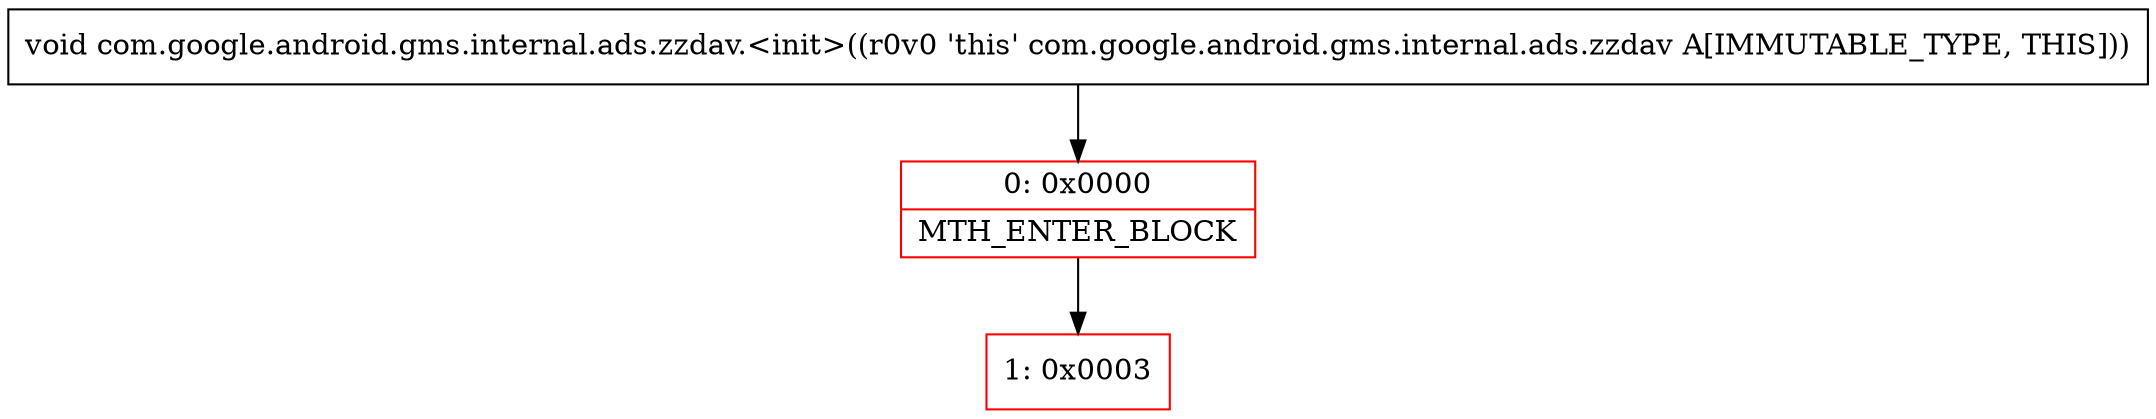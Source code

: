 digraph "CFG forcom.google.android.gms.internal.ads.zzdav.\<init\>()V" {
subgraph cluster_Region_1515639260 {
label = "R(0)";
node [shape=record,color=blue];
}
Node_0 [shape=record,color=red,label="{0\:\ 0x0000|MTH_ENTER_BLOCK\l}"];
Node_1 [shape=record,color=red,label="{1\:\ 0x0003}"];
MethodNode[shape=record,label="{void com.google.android.gms.internal.ads.zzdav.\<init\>((r0v0 'this' com.google.android.gms.internal.ads.zzdav A[IMMUTABLE_TYPE, THIS])) }"];
MethodNode -> Node_0;
Node_0 -> Node_1;
}

